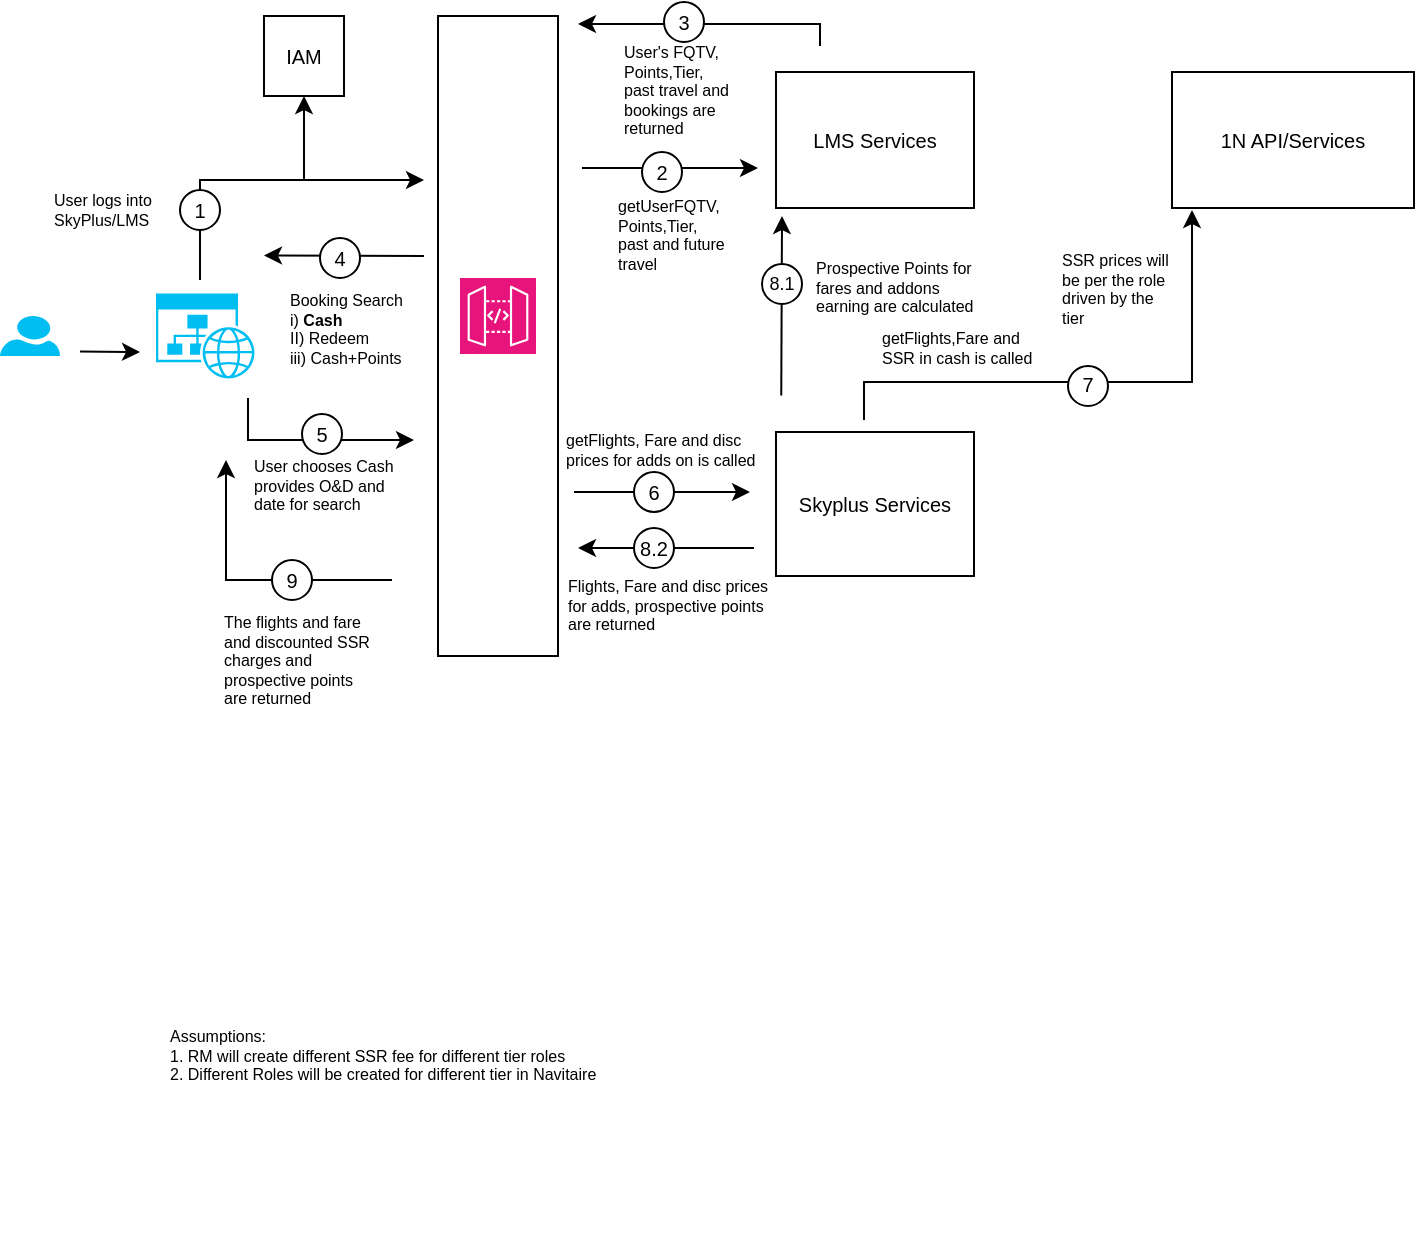<mxfile version="24.0.2" type="github" pages="2">
  <diagram name="Search Flights" id="_4PxHC857vVmuxzUV1pX">
    <mxGraphModel dx="1034" dy="446" grid="1" gridSize="10" guides="1" tooltips="1" connect="1" arrows="1" fold="1" page="1" pageScale="1" pageWidth="850" pageHeight="1100" math="0" shadow="0">
      <root>
        <mxCell id="0" />
        <mxCell id="1" parent="0" />
        <mxCell id="faEDPlh9rDtKGVH22Gkg-1" value="" style="verticalLabelPosition=bottom;html=1;verticalAlign=top;align=center;strokeColor=none;fillColor=#00BEF2;shape=mxgraph.azure.user;" parent="1" vertex="1">
          <mxGeometry x="8" y="190" width="30" height="20" as="geometry" />
        </mxCell>
        <mxCell id="faEDPlh9rDtKGVH22Gkg-2" value="" style="rounded=0;whiteSpace=wrap;html=1;" parent="1" vertex="1">
          <mxGeometry x="227" y="40" width="60" height="320" as="geometry" />
        </mxCell>
        <mxCell id="faEDPlh9rDtKGVH22Gkg-3" value="" style="verticalLabelPosition=bottom;html=1;verticalAlign=top;align=center;strokeColor=none;fillColor=#00BEF2;shape=mxgraph.azure.website_generic;pointerEvents=1;" parent="1" vertex="1">
          <mxGeometry x="86" y="178.75" width="50" height="42.5" as="geometry" />
        </mxCell>
        <mxCell id="faEDPlh9rDtKGVH22Gkg-4" value="" style="sketch=0;points=[[0,0,0],[0.25,0,0],[0.5,0,0],[0.75,0,0],[1,0,0],[0,1,0],[0.25,1,0],[0.5,1,0],[0.75,1,0],[1,1,0],[0,0.25,0],[0,0.5,0],[0,0.75,0],[1,0.25,0],[1,0.5,0],[1,0.75,0]];outlineConnect=0;fontColor=#232F3E;fillColor=#E7157B;strokeColor=#ffffff;dashed=0;verticalLabelPosition=bottom;verticalAlign=top;align=center;html=1;fontSize=12;fontStyle=0;aspect=fixed;shape=mxgraph.aws4.resourceIcon;resIcon=mxgraph.aws4.api_gateway;" parent="1" vertex="1">
          <mxGeometry x="238" y="171" width="38" height="38" as="geometry" />
        </mxCell>
        <mxCell id="faEDPlh9rDtKGVH22Gkg-5" value="" style="endArrow=classic;html=1;rounded=0;" parent="1" edge="1">
          <mxGeometry width="50" height="50" relative="1" as="geometry">
            <mxPoint x="48" y="207.75" as="sourcePoint" />
            <mxPoint x="78" y="208" as="targetPoint" />
          </mxGeometry>
        </mxCell>
        <mxCell id="faEDPlh9rDtKGVH22Gkg-6" value="" style="endArrow=classic;html=1;rounded=0;" parent="1" edge="1">
          <mxGeometry width="50" height="50" relative="1" as="geometry">
            <mxPoint x="108" y="172" as="sourcePoint" />
            <mxPoint x="220" y="122" as="targetPoint" />
            <Array as="points">
              <mxPoint x="108" y="122" />
            </Array>
          </mxGeometry>
        </mxCell>
        <mxCell id="faEDPlh9rDtKGVH22Gkg-7" value="Booking Search&lt;br&gt;i) &lt;b&gt;Cash&lt;/b&gt;&lt;br&gt;II) Redeem&lt;br&gt;iii) Cash+Points" style="text;html=1;strokeColor=none;fillColor=none;align=left;verticalAlign=top;whiteSpace=wrap;rounded=0;fontSize=8;" parent="1" vertex="1">
          <mxGeometry x="150.5" y="171" width="58.5" height="47" as="geometry" />
        </mxCell>
        <mxCell id="faEDPlh9rDtKGVH22Gkg-8" value="" style="endArrow=classic;html=1;rounded=0;entryX=0.5;entryY=1;entryDx=0;entryDy=0;" parent="1" target="faEDPlh9rDtKGVH22Gkg-9" edge="1">
          <mxGeometry width="50" height="50" relative="1" as="geometry">
            <mxPoint x="160" y="122" as="sourcePoint" />
            <mxPoint x="200" y="72" as="targetPoint" />
          </mxGeometry>
        </mxCell>
        <mxCell id="faEDPlh9rDtKGVH22Gkg-9" value="&lt;font style=&quot;font-size: 10px;&quot;&gt;IAM&lt;/font&gt;" style="rounded=0;whiteSpace=wrap;html=1;" parent="1" vertex="1">
          <mxGeometry x="140" y="40" width="40" height="40" as="geometry" />
        </mxCell>
        <mxCell id="faEDPlh9rDtKGVH22Gkg-10" value="" style="endArrow=classic;html=1;rounded=0;" parent="1" edge="1">
          <mxGeometry width="50" height="50" relative="1" as="geometry">
            <mxPoint x="220" y="160" as="sourcePoint" />
            <mxPoint x="140" y="159.75" as="targetPoint" />
          </mxGeometry>
        </mxCell>
        <mxCell id="faEDPlh9rDtKGVH22Gkg-11" value="" style="ellipse;whiteSpace=wrap;html=1;aspect=fixed;" parent="1" vertex="1">
          <mxGeometry x="168" y="151" width="20" height="20" as="geometry" />
        </mxCell>
        <mxCell id="faEDPlh9rDtKGVH22Gkg-12" value="&lt;font style=&quot;font-size: 10px;&quot;&gt;4&lt;/font&gt;" style="text;html=1;strokeColor=none;fillColor=none;align=center;verticalAlign=middle;whiteSpace=wrap;rounded=0;" parent="1" vertex="1">
          <mxGeometry x="163" y="151" width="30" height="20" as="geometry" />
        </mxCell>
        <mxCell id="faEDPlh9rDtKGVH22Gkg-13" value="" style="ellipse;whiteSpace=wrap;html=1;aspect=fixed;" parent="1" vertex="1">
          <mxGeometry x="98" y="127" width="20" height="20" as="geometry" />
        </mxCell>
        <mxCell id="faEDPlh9rDtKGVH22Gkg-14" value="&lt;font style=&quot;font-size: 10px;&quot;&gt;1&lt;/font&gt;" style="text;html=1;strokeColor=none;fillColor=none;align=center;verticalAlign=middle;whiteSpace=wrap;rounded=0;" parent="1" vertex="1">
          <mxGeometry x="93" y="127" width="30" height="20" as="geometry" />
        </mxCell>
        <mxCell id="faEDPlh9rDtKGVH22Gkg-15" value="User logs into SkyPlus/LMS" style="text;html=1;strokeColor=none;fillColor=none;align=left;verticalAlign=top;whiteSpace=wrap;rounded=0;fontSize=8;" parent="1" vertex="1">
          <mxGeometry x="32.5" y="120.5" width="58.5" height="38.5" as="geometry" />
        </mxCell>
        <mxCell id="faEDPlh9rDtKGVH22Gkg-16" value="" style="endArrow=classic;html=1;rounded=0;" parent="1" edge="1">
          <mxGeometry width="50" height="50" relative="1" as="geometry">
            <mxPoint x="132" y="231" as="sourcePoint" />
            <mxPoint x="215" y="252" as="targetPoint" />
            <Array as="points">
              <mxPoint x="132" y="252" />
            </Array>
          </mxGeometry>
        </mxCell>
        <mxCell id="faEDPlh9rDtKGVH22Gkg-17" value="" style="ellipse;whiteSpace=wrap;html=1;aspect=fixed;" parent="1" vertex="1">
          <mxGeometry x="159" y="239" width="20" height="20" as="geometry" />
        </mxCell>
        <mxCell id="faEDPlh9rDtKGVH22Gkg-18" value="&lt;font style=&quot;font-size: 10px;&quot;&gt;5&lt;/font&gt;" style="text;html=1;strokeColor=none;fillColor=none;align=center;verticalAlign=middle;whiteSpace=wrap;rounded=0;" parent="1" vertex="1">
          <mxGeometry x="154" y="239" width="30" height="20" as="geometry" />
        </mxCell>
        <mxCell id="faEDPlh9rDtKGVH22Gkg-19" value="User chooses Cash provides O&amp;amp;D and date for search" style="text;html=1;strokeColor=none;fillColor=none;align=left;verticalAlign=top;whiteSpace=wrap;rounded=0;fontSize=8;" parent="1" vertex="1">
          <mxGeometry x="132.5" y="253.5" width="76.5" height="38.5" as="geometry" />
        </mxCell>
        <mxCell id="faEDPlh9rDtKGVH22Gkg-20" value="&lt;font style=&quot;font-size: 10px;&quot;&gt;LMS Services&lt;/font&gt;" style="rounded=0;whiteSpace=wrap;html=1;" parent="1" vertex="1">
          <mxGeometry x="396" y="68" width="99" height="68" as="geometry" />
        </mxCell>
        <mxCell id="faEDPlh9rDtKGVH22Gkg-21" value="&lt;font style=&quot;font-size: 10px;&quot;&gt;Skyplus Services&lt;/font&gt;" style="rounded=0;whiteSpace=wrap;html=1;" parent="1" vertex="1">
          <mxGeometry x="396" y="248" width="99" height="72" as="geometry" />
        </mxCell>
        <mxCell id="faEDPlh9rDtKGVH22Gkg-22" value="" style="endArrow=classic;html=1;rounded=0;" parent="1" edge="1">
          <mxGeometry width="50" height="50" relative="1" as="geometry">
            <mxPoint x="299" y="116" as="sourcePoint" />
            <mxPoint x="387" y="116" as="targetPoint" />
          </mxGeometry>
        </mxCell>
        <mxCell id="faEDPlh9rDtKGVH22Gkg-23" value="&lt;font style=&quot;font-size: 10px;&quot;&gt;1N API/Services&lt;/font&gt;" style="rounded=0;whiteSpace=wrap;html=1;" parent="1" vertex="1">
          <mxGeometry x="594" y="68" width="121" height="68" as="geometry" />
        </mxCell>
        <mxCell id="faEDPlh9rDtKGVH22Gkg-24" value="" style="ellipse;whiteSpace=wrap;html=1;aspect=fixed;" parent="1" vertex="1">
          <mxGeometry x="329" y="108" width="20" height="20" as="geometry" />
        </mxCell>
        <mxCell id="faEDPlh9rDtKGVH22Gkg-25" value="&lt;font style=&quot;font-size: 10px;&quot;&gt;2&lt;/font&gt;" style="text;html=1;strokeColor=none;fillColor=none;align=center;verticalAlign=middle;whiteSpace=wrap;rounded=0;" parent="1" vertex="1">
          <mxGeometry x="324" y="108" width="30" height="20" as="geometry" />
        </mxCell>
        <mxCell id="faEDPlh9rDtKGVH22Gkg-26" value="getUserFQTV, Points,Tier, past and future travel" style="text;html=1;strokeColor=none;fillColor=none;align=left;verticalAlign=top;whiteSpace=wrap;rounded=0;fontSize=8;" parent="1" vertex="1">
          <mxGeometry x="314.75" y="124" width="58.5" height="53" as="geometry" />
        </mxCell>
        <mxCell id="faEDPlh9rDtKGVH22Gkg-27" value="getFlights,Fare and SSR in cash is called" style="text;html=1;strokeColor=none;fillColor=none;align=left;verticalAlign=top;whiteSpace=wrap;rounded=0;fontSize=8;" parent="1" vertex="1">
          <mxGeometry x="446.75" y="190" width="82.75" height="33" as="geometry" />
        </mxCell>
        <mxCell id="faEDPlh9rDtKGVH22Gkg-28" value="" style="endArrow=classic;html=1;rounded=0;" parent="1" edge="1">
          <mxGeometry width="50" height="50" relative="1" as="geometry">
            <mxPoint x="295" y="278" as="sourcePoint" />
            <mxPoint x="383" y="278" as="targetPoint" />
          </mxGeometry>
        </mxCell>
        <mxCell id="faEDPlh9rDtKGVH22Gkg-29" value="" style="ellipse;whiteSpace=wrap;html=1;aspect=fixed;" parent="1" vertex="1">
          <mxGeometry x="325" y="268" width="20" height="20" as="geometry" />
        </mxCell>
        <mxCell id="faEDPlh9rDtKGVH22Gkg-30" value="&lt;font style=&quot;font-size: 10px;&quot;&gt;6&lt;/font&gt;" style="text;html=1;strokeColor=none;fillColor=none;align=center;verticalAlign=middle;whiteSpace=wrap;rounded=0;" parent="1" vertex="1">
          <mxGeometry x="320" y="268" width="30" height="20" as="geometry" />
        </mxCell>
        <mxCell id="faEDPlh9rDtKGVH22Gkg-31" value="getFlights, Fare and disc prices for adds on is called" style="text;html=1;strokeColor=none;fillColor=none;align=left;verticalAlign=top;whiteSpace=wrap;rounded=0;fontSize=8;" parent="1" vertex="1">
          <mxGeometry x="289.38" y="241" width="109.25" height="18" as="geometry" />
        </mxCell>
        <mxCell id="faEDPlh9rDtKGVH22Gkg-33" value="" style="endArrow=classic;html=1;rounded=0;" parent="1" edge="1">
          <mxGeometry width="50" height="50" relative="1" as="geometry">
            <mxPoint x="440" y="242" as="sourcePoint" />
            <mxPoint x="604" y="137" as="targetPoint" />
            <Array as="points">
              <mxPoint x="440" y="223" />
              <mxPoint x="484" y="223" />
              <mxPoint x="604" y="223" />
              <mxPoint x="604" y="164" />
            </Array>
          </mxGeometry>
        </mxCell>
        <mxCell id="faEDPlh9rDtKGVH22Gkg-34" value="" style="ellipse;whiteSpace=wrap;html=1;aspect=fixed;" parent="1" vertex="1">
          <mxGeometry x="542" y="215" width="20" height="20" as="geometry" />
        </mxCell>
        <mxCell id="faEDPlh9rDtKGVH22Gkg-35" value="&lt;font style=&quot;font-size: 10px;&quot;&gt;7&lt;/font&gt;" style="text;html=1;strokeColor=none;fillColor=none;align=center;verticalAlign=middle;whiteSpace=wrap;rounded=0;" parent="1" vertex="1">
          <mxGeometry x="537" y="214" width="30" height="20" as="geometry" />
        </mxCell>
        <mxCell id="faEDPlh9rDtKGVH22Gkg-36" value="" style="endArrow=classic;html=1;rounded=0;" parent="1" edge="1">
          <mxGeometry width="50" height="50" relative="1" as="geometry">
            <mxPoint x="385" y="306" as="sourcePoint" />
            <mxPoint x="297" y="306" as="targetPoint" />
            <Array as="points">
              <mxPoint x="352" y="306" />
              <mxPoint x="319" y="306" />
            </Array>
          </mxGeometry>
        </mxCell>
        <mxCell id="faEDPlh9rDtKGVH22Gkg-37" value="" style="ellipse;whiteSpace=wrap;html=1;aspect=fixed;" parent="1" vertex="1">
          <mxGeometry x="325" y="296" width="20" height="20" as="geometry" />
        </mxCell>
        <mxCell id="faEDPlh9rDtKGVH22Gkg-38" value="&lt;font style=&quot;font-size: 10px;&quot;&gt;8.2&lt;/font&gt;" style="text;html=1;strokeColor=none;fillColor=none;align=center;verticalAlign=middle;whiteSpace=wrap;rounded=0;" parent="1" vertex="1">
          <mxGeometry x="320" y="296" width="30" height="20" as="geometry" />
        </mxCell>
        <mxCell id="faEDPlh9rDtKGVH22Gkg-39" value="" style="endArrow=classic;html=1;rounded=0;" parent="1" edge="1">
          <mxGeometry width="50" height="50" relative="1" as="geometry">
            <mxPoint x="204" y="322" as="sourcePoint" />
            <mxPoint x="121" y="262" as="targetPoint" />
            <Array as="points">
              <mxPoint x="171" y="322" />
              <mxPoint x="121" y="322" />
            </Array>
          </mxGeometry>
        </mxCell>
        <mxCell id="faEDPlh9rDtKGVH22Gkg-40" value="" style="ellipse;whiteSpace=wrap;html=1;aspect=fixed;" parent="1" vertex="1">
          <mxGeometry x="144" y="312" width="20" height="20" as="geometry" />
        </mxCell>
        <mxCell id="faEDPlh9rDtKGVH22Gkg-41" value="&lt;font style=&quot;font-size: 10px;&quot;&gt;9&lt;/font&gt;" style="text;html=1;strokeColor=none;fillColor=none;align=center;verticalAlign=middle;whiteSpace=wrap;rounded=0;" parent="1" vertex="1">
          <mxGeometry x="139" y="312" width="30" height="20" as="geometry" />
        </mxCell>
        <mxCell id="faEDPlh9rDtKGVH22Gkg-42" value="" style="endArrow=classic;html=1;rounded=0;" parent="1" edge="1">
          <mxGeometry width="50" height="50" relative="1" as="geometry">
            <mxPoint x="418" y="55" as="sourcePoint" />
            <mxPoint x="297" y="44" as="targetPoint" />
            <Array as="points">
              <mxPoint x="418" y="44" />
            </Array>
          </mxGeometry>
        </mxCell>
        <mxCell id="faEDPlh9rDtKGVH22Gkg-43" value="User&#39;s FQTV, Points,Tier, past travel and bookings are returned" style="text;html=1;strokeColor=none;fillColor=none;align=left;verticalAlign=top;whiteSpace=wrap;rounded=0;fontSize=8;" parent="1" vertex="1">
          <mxGeometry x="318" y="47" width="58.5" height="52" as="geometry" />
        </mxCell>
        <mxCell id="faEDPlh9rDtKGVH22Gkg-44" value="" style="ellipse;whiteSpace=wrap;html=1;aspect=fixed;" parent="1" vertex="1">
          <mxGeometry x="340" y="33" width="20" height="20" as="geometry" />
        </mxCell>
        <mxCell id="faEDPlh9rDtKGVH22Gkg-45" value="&lt;font style=&quot;font-size: 10px;&quot;&gt;3&lt;/font&gt;" style="text;html=1;strokeColor=none;fillColor=none;align=center;verticalAlign=middle;whiteSpace=wrap;rounded=0;" parent="1" vertex="1">
          <mxGeometry x="335" y="33" width="30" height="20" as="geometry" />
        </mxCell>
        <mxCell id="faEDPlh9rDtKGVH22Gkg-46" value="Assumptions:&lt;br&gt;1. RM will create different SSR fee for different tier roles&lt;br&gt;2. Different Roles will be created for different tier in Navitaire&lt;br&gt;&amp;nbsp; &amp;nbsp;&amp;nbsp;" style="text;html=1;strokeColor=none;fillColor=none;align=left;verticalAlign=top;whiteSpace=wrap;rounded=0;fontSize=8;" parent="1" vertex="1">
          <mxGeometry x="91" y="539" width="275.25" height="117" as="geometry" />
        </mxCell>
        <mxCell id="faEDPlh9rDtKGVH22Gkg-47" value="The flights and fare and discounted SSR charges and prospective points are returned" style="text;html=1;strokeColor=none;fillColor=none;align=left;verticalAlign=top;whiteSpace=wrap;rounded=0;fontSize=8;" parent="1" vertex="1">
          <mxGeometry x="118" y="332" width="79.25" height="48" as="geometry" />
        </mxCell>
        <mxCell id="faEDPlh9rDtKGVH22Gkg-52" value="Flights, Fare and disc prices for adds, prospective points are returned" style="text;html=1;strokeColor=none;fillColor=none;align=left;verticalAlign=top;whiteSpace=wrap;rounded=0;fontSize=8;" parent="1" vertex="1">
          <mxGeometry x="290.38" y="314" width="109.25" height="18" as="geometry" />
        </mxCell>
        <mxCell id="faEDPlh9rDtKGVH22Gkg-53" value="SSR prices will be per the role driven by the tier&amp;nbsp;&amp;nbsp;" style="text;html=1;strokeColor=none;fillColor=none;align=left;verticalAlign=top;whiteSpace=wrap;rounded=0;fontSize=8;" parent="1" vertex="1">
          <mxGeometry x="537" y="151" width="64" height="33" as="geometry" />
        </mxCell>
        <mxCell id="aKaEGkwlU3AJ4gyw9-Xe-2" value="" style="endArrow=classic;html=1;rounded=0;" edge="1" parent="1">
          <mxGeometry width="50" height="50" relative="1" as="geometry">
            <mxPoint x="398.63" y="229.75" as="sourcePoint" />
            <mxPoint x="399" y="140" as="targetPoint" />
          </mxGeometry>
        </mxCell>
        <mxCell id="aKaEGkwlU3AJ4gyw9-Xe-3" value="" style="ellipse;whiteSpace=wrap;html=1;aspect=fixed;" vertex="1" parent="1">
          <mxGeometry x="389" y="164" width="20" height="20" as="geometry" />
        </mxCell>
        <mxCell id="aKaEGkwlU3AJ4gyw9-Xe-4" value="&lt;font style=&quot;font-size: 9px;&quot;&gt;8.1&lt;/font&gt;" style="text;html=1;strokeColor=none;fillColor=none;align=center;verticalAlign=middle;whiteSpace=wrap;rounded=0;" vertex="1" parent="1">
          <mxGeometry x="384" y="163" width="30" height="20" as="geometry" />
        </mxCell>
        <mxCell id="aKaEGkwlU3AJ4gyw9-Xe-5" value="Prospective Points for fares and addons earning are calculated" style="text;html=1;strokeColor=none;fillColor=none;align=left;verticalAlign=top;whiteSpace=wrap;rounded=0;fontSize=8;" vertex="1" parent="1">
          <mxGeometry x="413.75" y="155" width="82.75" height="33" as="geometry" />
        </mxCell>
      </root>
    </mxGraphModel>
  </diagram>
  <diagram id="38m__XhlMEfYshrvxFyG" name="Book">
    <mxGraphModel dx="1034" dy="446" grid="1" gridSize="10" guides="1" tooltips="1" connect="1" arrows="1" fold="1" page="1" pageScale="1" pageWidth="850" pageHeight="1100" math="0" shadow="0">
      <root>
        <mxCell id="0" />
        <mxCell id="1" parent="0" />
        <mxCell id="FekZpOzBv7ZHByke9AiK-1" value="" style="verticalLabelPosition=bottom;html=1;verticalAlign=top;align=center;strokeColor=none;fillColor=#00BEF2;shape=mxgraph.azure.user;" parent="1" vertex="1">
          <mxGeometry x="8" y="190" width="30" height="20" as="geometry" />
        </mxCell>
        <mxCell id="FekZpOzBv7ZHByke9AiK-2" value="" style="rounded=0;whiteSpace=wrap;html=1;" parent="1" vertex="1">
          <mxGeometry x="227" y="40" width="60" height="455" as="geometry" />
        </mxCell>
        <mxCell id="FekZpOzBv7ZHByke9AiK-3" value="" style="verticalLabelPosition=bottom;html=1;verticalAlign=top;align=center;strokeColor=none;fillColor=#00BEF2;shape=mxgraph.azure.website_generic;pointerEvents=1;" parent="1" vertex="1">
          <mxGeometry x="86" y="178.75" width="50" height="42.5" as="geometry" />
        </mxCell>
        <mxCell id="FekZpOzBv7ZHByke9AiK-4" value="" style="sketch=0;points=[[0,0,0],[0.25,0,0],[0.5,0,0],[0.75,0,0],[1,0,0],[0,1,0],[0.25,1,0],[0.5,1,0],[0.75,1,0],[1,1,0],[0,0.25,0],[0,0.5,0],[0,0.75,0],[1,0.25,0],[1,0.5,0],[1,0.75,0]];outlineConnect=0;fontColor=#232F3E;fillColor=#E7157B;strokeColor=#ffffff;dashed=0;verticalLabelPosition=bottom;verticalAlign=top;align=center;html=1;fontSize=12;fontStyle=0;aspect=fixed;shape=mxgraph.aws4.resourceIcon;resIcon=mxgraph.aws4.api_gateway;" parent="1" vertex="1">
          <mxGeometry x="238" y="256" width="38" height="38" as="geometry" />
        </mxCell>
        <mxCell id="FekZpOzBv7ZHByke9AiK-5" value="" style="endArrow=classic;html=1;rounded=0;" parent="1" edge="1">
          <mxGeometry width="50" height="50" relative="1" as="geometry">
            <mxPoint x="48" y="207.75" as="sourcePoint" />
            <mxPoint x="78" y="208" as="targetPoint" />
          </mxGeometry>
        </mxCell>
        <mxCell id="FekZpOzBv7ZHByke9AiK-6" value="" style="endArrow=classic;html=1;rounded=0;" parent="1" edge="1">
          <mxGeometry width="50" height="50" relative="1" as="geometry">
            <mxPoint x="108" y="172" as="sourcePoint" />
            <mxPoint x="220" y="122" as="targetPoint" />
            <Array as="points">
              <mxPoint x="108" y="122" />
            </Array>
          </mxGeometry>
        </mxCell>
        <mxCell id="FekZpOzBv7ZHByke9AiK-7" value="Booking Search&lt;br&gt;i) &lt;b&gt;Cash&lt;/b&gt;&lt;br&gt;II) Redeem&lt;br&gt;iii) Cash+Points" style="text;html=1;strokeColor=none;fillColor=none;align=left;verticalAlign=top;whiteSpace=wrap;rounded=0;fontSize=8;" parent="1" vertex="1">
          <mxGeometry x="150.5" y="171" width="58.5" height="47" as="geometry" />
        </mxCell>
        <mxCell id="FekZpOzBv7ZHByke9AiK-8" value="" style="endArrow=classic;html=1;rounded=0;entryX=0.5;entryY=1;entryDx=0;entryDy=0;" parent="1" target="FekZpOzBv7ZHByke9AiK-9" edge="1">
          <mxGeometry width="50" height="50" relative="1" as="geometry">
            <mxPoint x="160" y="122" as="sourcePoint" />
            <mxPoint x="200" y="72" as="targetPoint" />
          </mxGeometry>
        </mxCell>
        <mxCell id="FekZpOzBv7ZHByke9AiK-9" value="&lt;font style=&quot;font-size: 10px;&quot;&gt;IAM&lt;/font&gt;" style="rounded=0;whiteSpace=wrap;html=1;" parent="1" vertex="1">
          <mxGeometry x="140" y="40" width="40" height="40" as="geometry" />
        </mxCell>
        <mxCell id="FekZpOzBv7ZHByke9AiK-10" value="" style="endArrow=classic;html=1;rounded=0;" parent="1" edge="1">
          <mxGeometry width="50" height="50" relative="1" as="geometry">
            <mxPoint x="220" y="160" as="sourcePoint" />
            <mxPoint x="140" y="159.75" as="targetPoint" />
          </mxGeometry>
        </mxCell>
        <mxCell id="FekZpOzBv7ZHByke9AiK-11" value="" style="ellipse;whiteSpace=wrap;html=1;aspect=fixed;" parent="1" vertex="1">
          <mxGeometry x="168" y="151" width="20" height="20" as="geometry" />
        </mxCell>
        <mxCell id="FekZpOzBv7ZHByke9AiK-12" value="&lt;font style=&quot;font-size: 10px;&quot;&gt;4&lt;/font&gt;" style="text;html=1;strokeColor=none;fillColor=none;align=center;verticalAlign=middle;whiteSpace=wrap;rounded=0;" parent="1" vertex="1">
          <mxGeometry x="163" y="151" width="30" height="20" as="geometry" />
        </mxCell>
        <mxCell id="FekZpOzBv7ZHByke9AiK-13" value="" style="ellipse;whiteSpace=wrap;html=1;aspect=fixed;" parent="1" vertex="1">
          <mxGeometry x="98" y="127" width="20" height="20" as="geometry" />
        </mxCell>
        <mxCell id="FekZpOzBv7ZHByke9AiK-14" value="&lt;font style=&quot;font-size: 10px;&quot;&gt;1&lt;/font&gt;" style="text;html=1;strokeColor=none;fillColor=none;align=center;verticalAlign=middle;whiteSpace=wrap;rounded=0;" parent="1" vertex="1">
          <mxGeometry x="93" y="127" width="30" height="20" as="geometry" />
        </mxCell>
        <mxCell id="FekZpOzBv7ZHByke9AiK-15" value="User logs into SkyPlus/LMS" style="text;html=1;strokeColor=none;fillColor=none;align=left;verticalAlign=top;whiteSpace=wrap;rounded=0;fontSize=8;" parent="1" vertex="1">
          <mxGeometry x="32.5" y="120.5" width="58.5" height="38.5" as="geometry" />
        </mxCell>
        <mxCell id="FekZpOzBv7ZHByke9AiK-16" value="" style="endArrow=classic;html=1;rounded=0;" parent="1" edge="1">
          <mxGeometry width="50" height="50" relative="1" as="geometry">
            <mxPoint x="132" y="231" as="sourcePoint" />
            <mxPoint x="215" y="252" as="targetPoint" />
            <Array as="points">
              <mxPoint x="132" y="252" />
            </Array>
          </mxGeometry>
        </mxCell>
        <mxCell id="FekZpOzBv7ZHByke9AiK-17" value="" style="ellipse;whiteSpace=wrap;html=1;aspect=fixed;" parent="1" vertex="1">
          <mxGeometry x="159" y="239" width="20" height="20" as="geometry" />
        </mxCell>
        <mxCell id="FekZpOzBv7ZHByke9AiK-18" value="&lt;font style=&quot;font-size: 10px;&quot;&gt;5&lt;/font&gt;" style="text;html=1;strokeColor=none;fillColor=none;align=center;verticalAlign=middle;whiteSpace=wrap;rounded=0;" parent="1" vertex="1">
          <mxGeometry x="154" y="239" width="30" height="20" as="geometry" />
        </mxCell>
        <mxCell id="FekZpOzBv7ZHByke9AiK-19" value="User chooses Cash provides O&amp;amp;D and date for search" style="text;html=1;strokeColor=none;fillColor=none;align=left;verticalAlign=top;whiteSpace=wrap;rounded=0;fontSize=8;" parent="1" vertex="1">
          <mxGeometry x="132.5" y="253.5" width="76.5" height="38.5" as="geometry" />
        </mxCell>
        <mxCell id="FekZpOzBv7ZHByke9AiK-20" value="&lt;font style=&quot;font-size: 10px;&quot;&gt;LMS Services&lt;/font&gt;" style="rounded=0;whiteSpace=wrap;html=1;" parent="1" vertex="1">
          <mxGeometry x="396" y="68" width="99" height="68" as="geometry" />
        </mxCell>
        <mxCell id="FekZpOzBv7ZHByke9AiK-21" value="&lt;font style=&quot;font-size: 10px;&quot;&gt;Skyplus Services&lt;/font&gt;" style="rounded=0;whiteSpace=wrap;html=1;" parent="1" vertex="1">
          <mxGeometry x="396" y="248" width="99" height="72" as="geometry" />
        </mxCell>
        <mxCell id="FekZpOzBv7ZHByke9AiK-22" value="" style="endArrow=classic;html=1;rounded=0;" parent="1" edge="1">
          <mxGeometry width="50" height="50" relative="1" as="geometry">
            <mxPoint x="299" y="116" as="sourcePoint" />
            <mxPoint x="387" y="116" as="targetPoint" />
          </mxGeometry>
        </mxCell>
        <mxCell id="FekZpOzBv7ZHByke9AiK-23" value="&lt;font style=&quot;font-size: 10px;&quot;&gt;1N API/Services&lt;/font&gt;" style="rounded=0;whiteSpace=wrap;html=1;" parent="1" vertex="1">
          <mxGeometry x="594" y="68" width="121" height="68" as="geometry" />
        </mxCell>
        <mxCell id="FekZpOzBv7ZHByke9AiK-24" value="" style="ellipse;whiteSpace=wrap;html=1;aspect=fixed;" parent="1" vertex="1">
          <mxGeometry x="329" y="108" width="20" height="20" as="geometry" />
        </mxCell>
        <mxCell id="FekZpOzBv7ZHByke9AiK-25" value="&lt;font style=&quot;font-size: 10px;&quot;&gt;2&lt;/font&gt;" style="text;html=1;strokeColor=none;fillColor=none;align=center;verticalAlign=middle;whiteSpace=wrap;rounded=0;" parent="1" vertex="1">
          <mxGeometry x="324" y="108" width="30" height="20" as="geometry" />
        </mxCell>
        <mxCell id="FekZpOzBv7ZHByke9AiK-26" value="getUserFQTV, Points,Tier, past and future travel" style="text;html=1;strokeColor=none;fillColor=none;align=left;verticalAlign=top;whiteSpace=wrap;rounded=0;fontSize=8;" parent="1" vertex="1">
          <mxGeometry x="314.75" y="124" width="58.5" height="53" as="geometry" />
        </mxCell>
        <mxCell id="FekZpOzBv7ZHByke9AiK-27" value="getFlights,Fare and SSR in cash is called" style="text;html=1;strokeColor=none;fillColor=none;align=left;verticalAlign=top;whiteSpace=wrap;rounded=0;fontSize=8;" parent="1" vertex="1">
          <mxGeometry x="440" y="174" width="72.75" height="33" as="geometry" />
        </mxCell>
        <mxCell id="FekZpOzBv7ZHByke9AiK-28" value="" style="endArrow=classic;html=1;rounded=0;" parent="1" edge="1">
          <mxGeometry width="50" height="50" relative="1" as="geometry">
            <mxPoint x="295" y="278" as="sourcePoint" />
            <mxPoint x="383" y="278" as="targetPoint" />
          </mxGeometry>
        </mxCell>
        <mxCell id="FekZpOzBv7ZHByke9AiK-29" value="" style="ellipse;whiteSpace=wrap;html=1;aspect=fixed;" parent="1" vertex="1">
          <mxGeometry x="325" y="268" width="20" height="20" as="geometry" />
        </mxCell>
        <mxCell id="FekZpOzBv7ZHByke9AiK-30" value="&lt;font style=&quot;font-size: 10px;&quot;&gt;6&lt;/font&gt;" style="text;html=1;strokeColor=none;fillColor=none;align=center;verticalAlign=middle;whiteSpace=wrap;rounded=0;" parent="1" vertex="1">
          <mxGeometry x="320" y="268" width="30" height="20" as="geometry" />
        </mxCell>
        <mxCell id="FekZpOzBv7ZHByke9AiK-31" value="getFlights, Fare and disc prices for adds on is called" style="text;html=1;strokeColor=none;fillColor=none;align=left;verticalAlign=top;whiteSpace=wrap;rounded=0;fontSize=8;" parent="1" vertex="1">
          <mxGeometry x="289.38" y="241" width="109.25" height="18" as="geometry" />
        </mxCell>
        <mxCell id="FekZpOzBv7ZHByke9AiK-32" value="" style="endArrow=classic;html=1;rounded=0;" parent="1" edge="1">
          <mxGeometry width="50" height="50" relative="1" as="geometry">
            <mxPoint x="648" y="140.25" as="sourcePoint" />
            <mxPoint x="506" y="286" as="targetPoint" />
            <Array as="points">
              <mxPoint x="648" y="162.25" />
              <mxPoint x="648" y="198" />
              <mxPoint x="648" y="220" />
              <mxPoint x="648" y="242" />
              <mxPoint x="539" y="242" />
            </Array>
          </mxGeometry>
        </mxCell>
        <mxCell id="FekZpOzBv7ZHByke9AiK-33" value="" style="endArrow=classic;html=1;rounded=0;" parent="1" edge="1">
          <mxGeometry width="50" height="50" relative="1" as="geometry">
            <mxPoint x="440" y="239" as="sourcePoint" />
            <mxPoint x="604" y="134" as="targetPoint" />
            <Array as="points">
              <mxPoint x="440" y="220" />
              <mxPoint x="484" y="220" />
              <mxPoint x="517" y="195" />
              <mxPoint x="516" y="161" />
              <mxPoint x="604" y="161" />
            </Array>
          </mxGeometry>
        </mxCell>
        <mxCell id="FekZpOzBv7ZHByke9AiK-34" value="" style="ellipse;whiteSpace=wrap;html=1;aspect=fixed;" parent="1" vertex="1">
          <mxGeometry x="542" y="153" width="20" height="20" as="geometry" />
        </mxCell>
        <mxCell id="FekZpOzBv7ZHByke9AiK-35" value="&lt;font style=&quot;font-size: 10px;&quot;&gt;9&lt;/font&gt;" style="text;html=1;strokeColor=none;fillColor=none;align=center;verticalAlign=middle;whiteSpace=wrap;rounded=0;" parent="1" vertex="1">
          <mxGeometry x="537" y="152" width="30" height="20" as="geometry" />
        </mxCell>
        <mxCell id="FekZpOzBv7ZHByke9AiK-36" value="" style="endArrow=classic;html=1;rounded=0;" parent="1" edge="1">
          <mxGeometry width="50" height="50" relative="1" as="geometry">
            <mxPoint x="385" y="306" as="sourcePoint" />
            <mxPoint x="297" y="306" as="targetPoint" />
            <Array as="points">
              <mxPoint x="352" y="306" />
              <mxPoint x="319" y="306" />
            </Array>
          </mxGeometry>
        </mxCell>
        <mxCell id="FekZpOzBv7ZHByke9AiK-37" value="" style="ellipse;whiteSpace=wrap;html=1;aspect=fixed;" parent="1" vertex="1">
          <mxGeometry x="325" y="296" width="20" height="20" as="geometry" />
        </mxCell>
        <mxCell id="FekZpOzBv7ZHByke9AiK-38" value="&lt;font style=&quot;font-size: 10px;&quot;&gt;10&lt;/font&gt;" style="text;html=1;strokeColor=none;fillColor=none;align=center;verticalAlign=middle;whiteSpace=wrap;rounded=0;" parent="1" vertex="1">
          <mxGeometry x="320" y="296" width="30" height="20" as="geometry" />
        </mxCell>
        <mxCell id="FekZpOzBv7ZHByke9AiK-39" value="" style="endArrow=classic;html=1;rounded=0;" parent="1" edge="1">
          <mxGeometry width="50" height="50" relative="1" as="geometry">
            <mxPoint x="204" y="322" as="sourcePoint" />
            <mxPoint x="121" y="262" as="targetPoint" />
            <Array as="points">
              <mxPoint x="171" y="322" />
              <mxPoint x="121" y="322" />
            </Array>
          </mxGeometry>
        </mxCell>
        <mxCell id="FekZpOzBv7ZHByke9AiK-40" value="" style="ellipse;whiteSpace=wrap;html=1;aspect=fixed;" parent="1" vertex="1">
          <mxGeometry x="144" y="312" width="20" height="20" as="geometry" />
        </mxCell>
        <mxCell id="FekZpOzBv7ZHByke9AiK-41" value="&lt;font style=&quot;font-size: 10px;&quot;&gt;11&lt;/font&gt;" style="text;html=1;strokeColor=none;fillColor=none;align=center;verticalAlign=middle;whiteSpace=wrap;rounded=0;" parent="1" vertex="1">
          <mxGeometry x="139" y="312" width="30" height="20" as="geometry" />
        </mxCell>
        <mxCell id="FekZpOzBv7ZHByke9AiK-42" value="" style="endArrow=classic;html=1;rounded=0;" parent="1" edge="1">
          <mxGeometry width="50" height="50" relative="1" as="geometry">
            <mxPoint x="418" y="55" as="sourcePoint" />
            <mxPoint x="297" y="44" as="targetPoint" />
            <Array as="points">
              <mxPoint x="418" y="44" />
            </Array>
          </mxGeometry>
        </mxCell>
        <mxCell id="FekZpOzBv7ZHByke9AiK-43" value="User&#39;s FQTV, Points,Tier, past travel and bookings are returned" style="text;html=1;strokeColor=none;fillColor=none;align=left;verticalAlign=top;whiteSpace=wrap;rounded=0;fontSize=8;" parent="1" vertex="1">
          <mxGeometry x="318" y="47" width="58.5" height="52" as="geometry" />
        </mxCell>
        <mxCell id="FekZpOzBv7ZHByke9AiK-44" value="" style="ellipse;whiteSpace=wrap;html=1;aspect=fixed;" parent="1" vertex="1">
          <mxGeometry x="340" y="33" width="20" height="20" as="geometry" />
        </mxCell>
        <mxCell id="FekZpOzBv7ZHByke9AiK-45" value="&lt;font style=&quot;font-size: 10px;&quot;&gt;3&lt;/font&gt;" style="text;html=1;strokeColor=none;fillColor=none;align=center;verticalAlign=middle;whiteSpace=wrap;rounded=0;" parent="1" vertex="1">
          <mxGeometry x="335" y="33" width="30" height="20" as="geometry" />
        </mxCell>
        <mxCell id="FekZpOzBv7ZHByke9AiK-46" value="Assumptions:&lt;br&gt;1. RM will create different SSR fee for different tier roles&lt;br&gt;2. Different Roles will be created for different tier in Navitaire&lt;br&gt;&amp;nbsp; &amp;nbsp;&amp;nbsp;" style="text;html=1;strokeColor=none;fillColor=none;align=left;verticalAlign=top;whiteSpace=wrap;rounded=0;fontSize=8;" parent="1" vertex="1">
          <mxGeometry x="91" y="539" width="275.25" height="117" as="geometry" />
        </mxCell>
        <mxCell id="FekZpOzBv7ZHByke9AiK-47" value="The flights and fare and discounted SSR charges are returned" style="text;html=1;strokeColor=none;fillColor=none;align=left;verticalAlign=top;whiteSpace=wrap;rounded=0;fontSize=8;" parent="1" vertex="1">
          <mxGeometry x="118.75" y="326" width="79.25" height="33" as="geometry" />
        </mxCell>
        <mxCell id="FekZpOzBv7ZHByke9AiK-48" value="" style="endArrow=classic;html=1;rounded=0;" parent="1" edge="1">
          <mxGeometry width="50" height="50" relative="1" as="geometry">
            <mxPoint x="104" y="231" as="sourcePoint" />
            <mxPoint x="209" y="396" as="targetPoint" />
            <Array as="points">
              <mxPoint x="104" y="397" />
              <mxPoint x="154" y="397" />
            </Array>
          </mxGeometry>
        </mxCell>
        <mxCell id="FekZpOzBv7ZHByke9AiK-49" value="User selects a flight adds the SSRs and chooses to book and makes the payment" style="text;html=1;strokeColor=none;fillColor=none;align=left;verticalAlign=top;whiteSpace=wrap;rounded=0;fontSize=8;" parent="1" vertex="1">
          <mxGeometry x="111.75" y="403" width="86.25" height="59" as="geometry" />
        </mxCell>
        <mxCell id="FekZpOzBv7ZHByke9AiK-50" value="" style="ellipse;whiteSpace=wrap;html=1;aspect=fixed;" parent="1" vertex="1">
          <mxGeometry x="124" y="388" width="20" height="20" as="geometry" />
        </mxCell>
        <mxCell id="FekZpOzBv7ZHByke9AiK-51" value="&lt;font style=&quot;font-size: 10px;&quot;&gt;12&lt;/font&gt;" style="text;html=1;strokeColor=none;fillColor=none;align=center;verticalAlign=middle;whiteSpace=wrap;rounded=0;" parent="1" vertex="1">
          <mxGeometry x="119" y="388" width="30" height="20" as="geometry" />
        </mxCell>
        <mxCell id="FekZpOzBv7ZHByke9AiK-52" value="Flights, Fare and disc prices for adds are returned" style="text;html=1;strokeColor=none;fillColor=none;align=left;verticalAlign=top;whiteSpace=wrap;rounded=0;fontSize=8;" parent="1" vertex="1">
          <mxGeometry x="290.38" y="314" width="109.25" height="18" as="geometry" />
        </mxCell>
        <mxCell id="FekZpOzBv7ZHByke9AiK-53" value="SSR prices will be per the role driven by the tier&amp;nbsp;&amp;nbsp;" style="text;html=1;strokeColor=none;fillColor=none;align=left;verticalAlign=top;whiteSpace=wrap;rounded=0;fontSize=8;" parent="1" vertex="1">
          <mxGeometry x="520" y="169" width="94.75" height="33" as="geometry" />
        </mxCell>
        <mxCell id="FekZpOzBv7ZHByke9AiK-54" value="&lt;span style=&quot;font-size: 10px;&quot;&gt;PNR Update&amp;nbsp; Event Service&lt;/span&gt;" style="rounded=0;whiteSpace=wrap;html=1;" parent="1" vertex="1">
          <mxGeometry x="632" y="256" width="99" height="72" as="geometry" />
        </mxCell>
        <mxCell id="FekZpOzBv7ZHByke9AiK-55" value="" style="endArrow=classic;html=1;rounded=0;" parent="1" edge="1">
          <mxGeometry width="50" height="50" relative="1" as="geometry">
            <mxPoint x="290" y="374" as="sourcePoint" />
            <mxPoint x="418" y="330" as="targetPoint" />
            <Array as="points">
              <mxPoint x="369.75" y="375" />
            </Array>
          </mxGeometry>
        </mxCell>
        <mxCell id="FekZpOzBv7ZHByke9AiK-56" value="" style="ellipse;whiteSpace=wrap;html=1;aspect=fixed;" parent="1" vertex="1">
          <mxGeometry x="336" y="364" width="20" height="20" as="geometry" />
        </mxCell>
        <mxCell id="FekZpOzBv7ZHByke9AiK-57" value="&lt;font style=&quot;font-size: 10px;&quot;&gt;13&lt;/font&gt;" style="text;html=1;strokeColor=none;fillColor=none;align=center;verticalAlign=middle;whiteSpace=wrap;rounded=0;" parent="1" vertex="1">
          <mxGeometry x="331" y="364" width="30" height="20" as="geometry" />
        </mxCell>
        <mxCell id="FekZpOzBv7ZHByke9AiK-58" value="Make a booking" style="text;html=1;strokeColor=none;fillColor=none;align=left;verticalAlign=top;whiteSpace=wrap;rounded=0;fontSize=8;" parent="1" vertex="1">
          <mxGeometry x="319.75" y="384" width="109.25" height="18" as="geometry" />
        </mxCell>
        <mxCell id="FekZpOzBv7ZHByke9AiK-59" value="" style="endArrow=classic;html=1;rounded=0;" parent="1" edge="1">
          <mxGeometry width="50" height="50" relative="1" as="geometry">
            <mxPoint x="505" y="259" as="sourcePoint" />
            <mxPoint x="627" y="154" as="targetPoint" />
            <Array as="points">
              <mxPoint x="528" y="220" />
              <mxPoint x="627" y="220" />
            </Array>
          </mxGeometry>
        </mxCell>
        <mxCell id="FekZpOzBv7ZHByke9AiK-60" value="Make a booking" style="text;html=1;strokeColor=none;fillColor=none;align=left;verticalAlign=top;whiteSpace=wrap;rounded=0;fontSize=8;" parent="1" vertex="1">
          <mxGeometry x="548.75" y="217" width="109.25" height="18" as="geometry" />
        </mxCell>
        <mxCell id="FekZpOzBv7ZHByke9AiK-61" value="" style="ellipse;whiteSpace=wrap;html=1;aspect=fixed;" parent="1" vertex="1">
          <mxGeometry x="563" y="206" width="20" height="20" as="geometry" />
        </mxCell>
        <mxCell id="FekZpOzBv7ZHByke9AiK-62" value="&lt;font style=&quot;font-size: 10px;&quot;&gt;13&lt;/font&gt;" style="text;html=1;strokeColor=none;fillColor=none;align=center;verticalAlign=middle;whiteSpace=wrap;rounded=0;" parent="1" vertex="1">
          <mxGeometry x="558" y="206" width="30" height="20" as="geometry" />
        </mxCell>
        <mxCell id="FekZpOzBv7ZHByke9AiK-63" value="" style="ellipse;whiteSpace=wrap;html=1;aspect=fixed;" parent="1" vertex="1">
          <mxGeometry x="565" y="234" width="20" height="20" as="geometry" />
        </mxCell>
        <mxCell id="FekZpOzBv7ZHByke9AiK-64" value="&lt;font style=&quot;font-size: 10px;&quot;&gt;14&lt;/font&gt;" style="text;html=1;strokeColor=none;fillColor=none;align=center;verticalAlign=middle;whiteSpace=wrap;rounded=0;" parent="1" vertex="1">
          <mxGeometry x="560" y="234" width="30" height="20" as="geometry" />
        </mxCell>
        <mxCell id="FekZpOzBv7ZHByke9AiK-65" value="Booking PNR is returned" style="text;html=1;strokeColor=none;fillColor=none;align=left;verticalAlign=top;whiteSpace=wrap;rounded=0;fontSize=8;" parent="1" vertex="1">
          <mxGeometry x="530.75" y="259" width="109.25" height="18" as="geometry" />
        </mxCell>
        <mxCell id="FekZpOzBv7ZHByke9AiK-66" value="" style="endArrow=classic;html=1;rounded=0;" parent="1" edge="1">
          <mxGeometry width="50" height="50" relative="1" as="geometry">
            <mxPoint x="438" y="332" as="sourcePoint" />
            <mxPoint x="297" y="418" as="targetPoint" />
            <Array as="points">
              <mxPoint x="438" y="418" />
            </Array>
          </mxGeometry>
        </mxCell>
        <mxCell id="FekZpOzBv7ZHByke9AiK-67" value="Booking PNR is returned" style="text;html=1;strokeColor=none;fillColor=none;align=left;verticalAlign=top;whiteSpace=wrap;rounded=0;fontSize=8;" parent="1" vertex="1">
          <mxGeometry x="451" y="341.5" width="74.25" height="18" as="geometry" />
        </mxCell>
        <mxCell id="FekZpOzBv7ZHByke9AiK-68" value="" style="ellipse;whiteSpace=wrap;html=1;aspect=fixed;" parent="1" vertex="1">
          <mxGeometry x="426" y="376" width="20" height="20" as="geometry" />
        </mxCell>
        <mxCell id="FekZpOzBv7ZHByke9AiK-69" value="&lt;font style=&quot;font-size: 10px;&quot;&gt;15&lt;/font&gt;" style="text;html=1;strokeColor=none;fillColor=none;align=center;verticalAlign=middle;whiteSpace=wrap;rounded=0;" parent="1" vertex="1">
          <mxGeometry x="421" y="376" width="30" height="20" as="geometry" />
        </mxCell>
        <mxCell id="FekZpOzBv7ZHByke9AiK-70" value="" style="shape=image;html=1;verticalAlign=top;verticalLabelPosition=bottom;labelBackgroundColor=#ffffff;imageAspect=0;aspect=fixed;image=https://cdn4.iconfinder.com/data/icons/aiga-symbol-signs/612/aiga_air_transportation_bg-128.png" parent="1" vertex="1">
          <mxGeometry x="177.25" y="462" width="37" height="37" as="geometry" />
        </mxCell>
        <mxCell id="FekZpOzBv7ZHByke9AiK-71" value="" style="endArrow=classic;html=1;rounded=0;" parent="1" edge="1">
          <mxGeometry width="50" height="50" relative="1" as="geometry">
            <mxPoint x="88" y="231" as="sourcePoint" />
            <mxPoint x="170" y="478" as="targetPoint" />
            <Array as="points">
              <mxPoint x="88" y="478" />
              <mxPoint x="115" y="479" />
            </Array>
          </mxGeometry>
        </mxCell>
        <mxCell id="FekZpOzBv7ZHByke9AiK-72" value="User boards the flight&amp;nbsp;" style="text;html=1;strokeColor=none;fillColor=none;align=left;verticalAlign=top;whiteSpace=wrap;rounded=0;fontSize=8;" parent="1" vertex="1">
          <mxGeometry x="27" y="337" width="55.13" height="27" as="geometry" />
        </mxCell>
        <mxCell id="FekZpOzBv7ZHByke9AiK-73" value="" style="ellipse;whiteSpace=wrap;html=1;aspect=fixed;" parent="1" vertex="1">
          <mxGeometry x="78" y="345" width="20" height="20" as="geometry" />
        </mxCell>
        <mxCell id="FekZpOzBv7ZHByke9AiK-74" value="&lt;font style=&quot;font-size: 10px;&quot;&gt;16&lt;/font&gt;" style="text;html=1;strokeColor=none;fillColor=none;align=center;verticalAlign=middle;whiteSpace=wrap;rounded=0;" parent="1" vertex="1">
          <mxGeometry x="73" y="345" width="30" height="20" as="geometry" />
        </mxCell>
        <mxCell id="FekZpOzBv7ZHByke9AiK-75" value="" style="endArrow=classic;html=1;rounded=0;" parent="1" edge="1">
          <mxGeometry width="50" height="50" relative="1" as="geometry">
            <mxPoint x="664" y="148" as="sourcePoint" />
            <mxPoint x="664" y="253" as="targetPoint" />
          </mxGeometry>
        </mxCell>
        <mxCell id="FekZpOzBv7ZHByke9AiK-76" value="" style="ellipse;whiteSpace=wrap;html=1;aspect=fixed;" parent="1" vertex="1">
          <mxGeometry x="655" y="187" width="20" height="20" as="geometry" />
        </mxCell>
        <mxCell id="FekZpOzBv7ZHByke9AiK-77" value="&lt;font style=&quot;font-size: 10px;&quot;&gt;17&lt;/font&gt;" style="text;html=1;strokeColor=none;fillColor=none;align=center;verticalAlign=middle;whiteSpace=wrap;rounded=0;" parent="1" vertex="1">
          <mxGeometry x="650" y="187" width="30" height="20" as="geometry" />
        </mxCell>
        <mxCell id="FekZpOzBv7ZHByke9AiK-78" value="Boarded event is recieved" style="text;html=1;strokeColor=none;fillColor=none;align=left;verticalAlign=top;whiteSpace=wrap;rounded=0;fontSize=8;" parent="1" vertex="1">
          <mxGeometry x="680" y="173" width="74.25" height="18" as="geometry" />
        </mxCell>
        <mxCell id="FekZpOzBv7ZHByke9AiK-79" value="" style="endArrow=classic;html=1;rounded=0;" parent="1" edge="1">
          <mxGeometry width="50" height="50" relative="1" as="geometry">
            <mxPoint x="748" y="300" as="sourcePoint" />
            <mxPoint x="429" y="66" as="targetPoint" />
            <Array as="points">
              <mxPoint x="748" y="44" />
              <mxPoint x="594" y="44" />
              <mxPoint x="429" y="44" />
            </Array>
          </mxGeometry>
        </mxCell>
        <mxCell id="FekZpOzBv7ZHByke9AiK-80" value="" style="ellipse;whiteSpace=wrap;html=1;aspect=fixed;" parent="1" vertex="1">
          <mxGeometry x="739" y="128" width="20" height="20" as="geometry" />
        </mxCell>
        <mxCell id="FekZpOzBv7ZHByke9AiK-81" value="&lt;font style=&quot;font-size: 10px;&quot;&gt;18&lt;/font&gt;" style="text;html=1;strokeColor=none;fillColor=none;align=center;verticalAlign=middle;whiteSpace=wrap;rounded=0;" parent="1" vertex="1">
          <mxGeometry x="737" y="132" width="24" height="12" as="geometry" />
        </mxCell>
        <mxCell id="FekZpOzBv7ZHByke9AiK-82" value="Credit Points is called (PNR and FFR#)" style="text;html=1;strokeColor=none;fillColor=none;align=left;verticalAlign=top;whiteSpace=wrap;rounded=0;fontSize=8;" parent="1" vertex="1">
          <mxGeometry x="759" y="85" width="74.25" height="18" as="geometry" />
        </mxCell>
        <mxCell id="FekZpOzBv7ZHByke9AiK-83" value="" style="endArrow=classic;html=1;rounded=0;" parent="1" edge="1">
          <mxGeometry width="50" height="50" relative="1" as="geometry">
            <mxPoint x="407" y="143" as="sourcePoint" />
            <mxPoint x="440" y="143" as="targetPoint" />
            <Array as="points">
              <mxPoint x="407" y="176" />
              <mxPoint x="440" y="176" />
            </Array>
          </mxGeometry>
        </mxCell>
        <mxCell id="FekZpOzBv7ZHByke9AiK-84" value="" style="ellipse;whiteSpace=wrap;html=1;aspect=fixed;" parent="1" vertex="1">
          <mxGeometry x="414" y="165" width="20" height="20" as="geometry" />
        </mxCell>
        <mxCell id="FekZpOzBv7ZHByke9AiK-85" value="&lt;font style=&quot;font-size: 10px;&quot;&gt;18&lt;/font&gt;" style="text;html=1;strokeColor=none;fillColor=none;align=center;verticalAlign=middle;whiteSpace=wrap;rounded=0;" parent="1" vertex="1">
          <mxGeometry x="412" y="169" width="24" height="12" as="geometry" />
        </mxCell>
        <mxCell id="FekZpOzBv7ZHByke9AiK-86" value="Points credited and PNR marked as credited" style="text;html=1;strokeColor=none;fillColor=none;align=left;verticalAlign=top;whiteSpace=wrap;rounded=0;fontSize=8;" parent="1" vertex="1">
          <mxGeometry x="351.75" y="167" width="58.5" height="33" as="geometry" />
        </mxCell>
      </root>
    </mxGraphModel>
  </diagram>
</mxfile>

